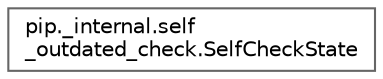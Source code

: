 digraph "Graphical Class Hierarchy"
{
 // LATEX_PDF_SIZE
  bgcolor="transparent";
  edge [fontname=Helvetica,fontsize=10,labelfontname=Helvetica,labelfontsize=10];
  node [fontname=Helvetica,fontsize=10,shape=box,height=0.2,width=0.4];
  rankdir="LR";
  Node0 [id="Node000000",label="pip._internal.self\l_outdated_check.SelfCheckState",height=0.2,width=0.4,color="grey40", fillcolor="white", style="filled",URL="$df/ddb/classpip_1_1__internal_1_1self__outdated__check_1_1SelfCheckState.html",tooltip=" "];
}
